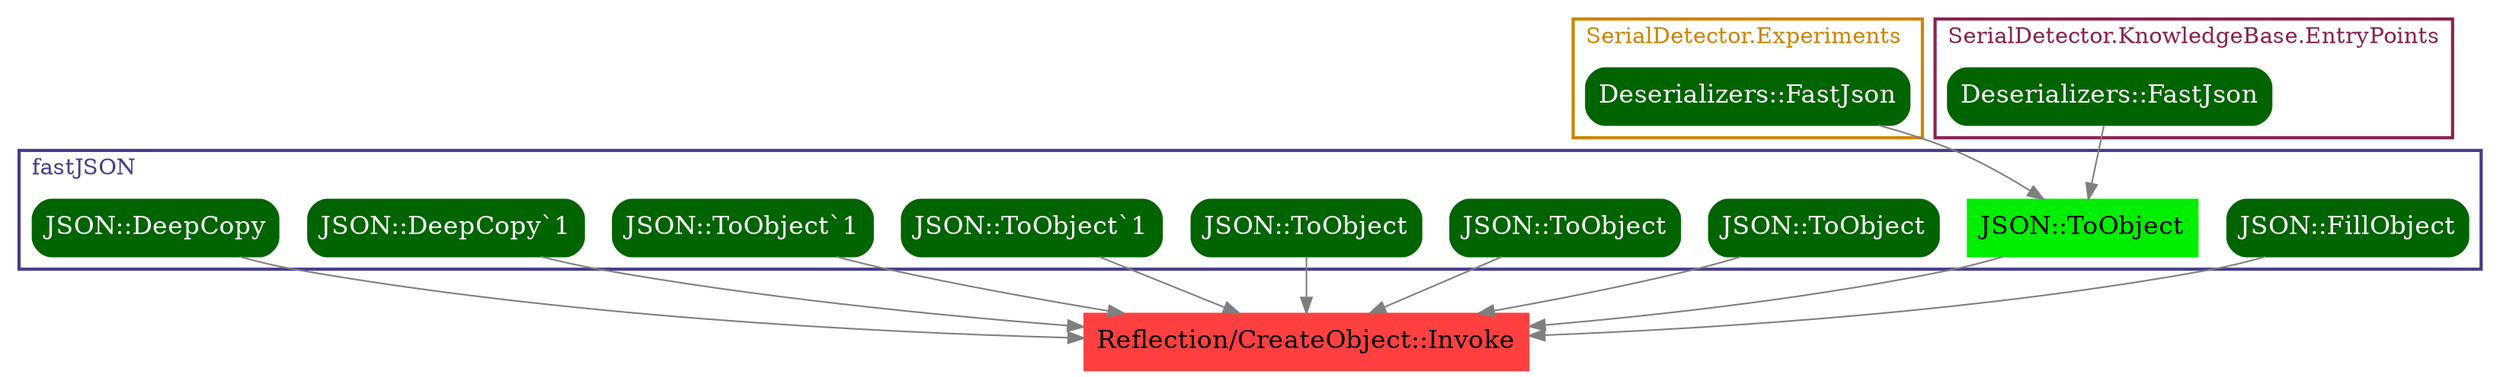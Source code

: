 digraph G {
node [fontsize = 16];
0 [label="Reflection/CreateObject::Invoke", shape="box", style="filled", fillcolor="brown1", color="brown1"];
subgraph cluster_0 {
label="fastJSON";
color=darkslateblue;
fontcolor=darkslateblue;
penwidth=2;
labeljust=l;
1 [label="JSON::FillObject", shape="box", style="filled, rounded", fillcolor="darkgreen", color="darkgreen", fontcolor="white"];
2 [label="JSON::ToObject", shape="box", style="filled", fillcolor="green2", color="green2"];
3 [label="JSON::ToObject", shape="box", style="filled, rounded", fillcolor="darkgreen", color="darkgreen", fontcolor="white"];
4 [label="JSON::ToObject", shape="box", style="filled, rounded", fillcolor="darkgreen", color="darkgreen", fontcolor="white"];
5 [label="JSON::ToObject", shape="box", style="filled, rounded", fillcolor="darkgreen", color="darkgreen", fontcolor="white"];
6 [label="JSON::ToObject`1", shape="box", style="filled, rounded", fillcolor="darkgreen", color="darkgreen", fontcolor="white"];
7 [label="JSON::ToObject`1", shape="box", style="filled, rounded", fillcolor="darkgreen", color="darkgreen", fontcolor="white"];
8 [label="JSON::DeepCopy`1", shape="box", style="filled, rounded", fillcolor="darkgreen", color="darkgreen", fontcolor="white"];
9 [label="JSON::DeepCopy", shape="box", style="filled, rounded", fillcolor="darkgreen", color="darkgreen", fontcolor="white"];
}
subgraph cluster_1 {
label="SerialDetector.Experiments";
color=orange3;
fontcolor=orange3;
penwidth=2;
labeljust=l;
10 [label="Deserializers::FastJson", shape="box", style="filled, rounded", fillcolor="darkgreen", color="darkgreen", fontcolor="white"];
}
subgraph cluster_2 {
label="SerialDetector.KnowledgeBase.EntryPoints";
color=violetred4;
fontcolor=violetred4;
penwidth=2;
labeljust=l;
11 [label="Deserializers::FastJson", shape="box", style="filled, rounded", fillcolor="darkgreen", color="darkgreen", fontcolor="white"];
}
1 -> 0 [color="gray50"];
2 -> 0 [color="gray50"];
3 -> 0 [color="gray50"];
4 -> 0 [color="gray50"];
5 -> 0 [color="gray50"];
10 -> 2 [color="gray50"];
11 -> 2 [color="gray50"];
6 -> 0 [color="gray50"];
7 -> 0 [color="gray50"];
8 -> 0 [color="gray50"];
9 -> 0 [color="gray50"];
}
